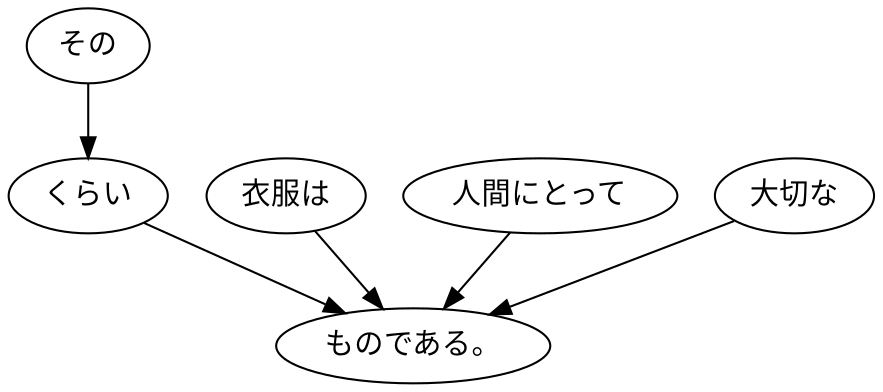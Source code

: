 digraph graph4269 {
	node0 [label="その"];
	node1 [label="くらい"];
	node2 [label="衣服は"];
	node3 [label="人間にとって"];
	node4 [label="大切な"];
	node5 [label="ものである。"];
	node0 -> node1;
	node1 -> node5;
	node2 -> node5;
	node3 -> node5;
	node4 -> node5;
}
